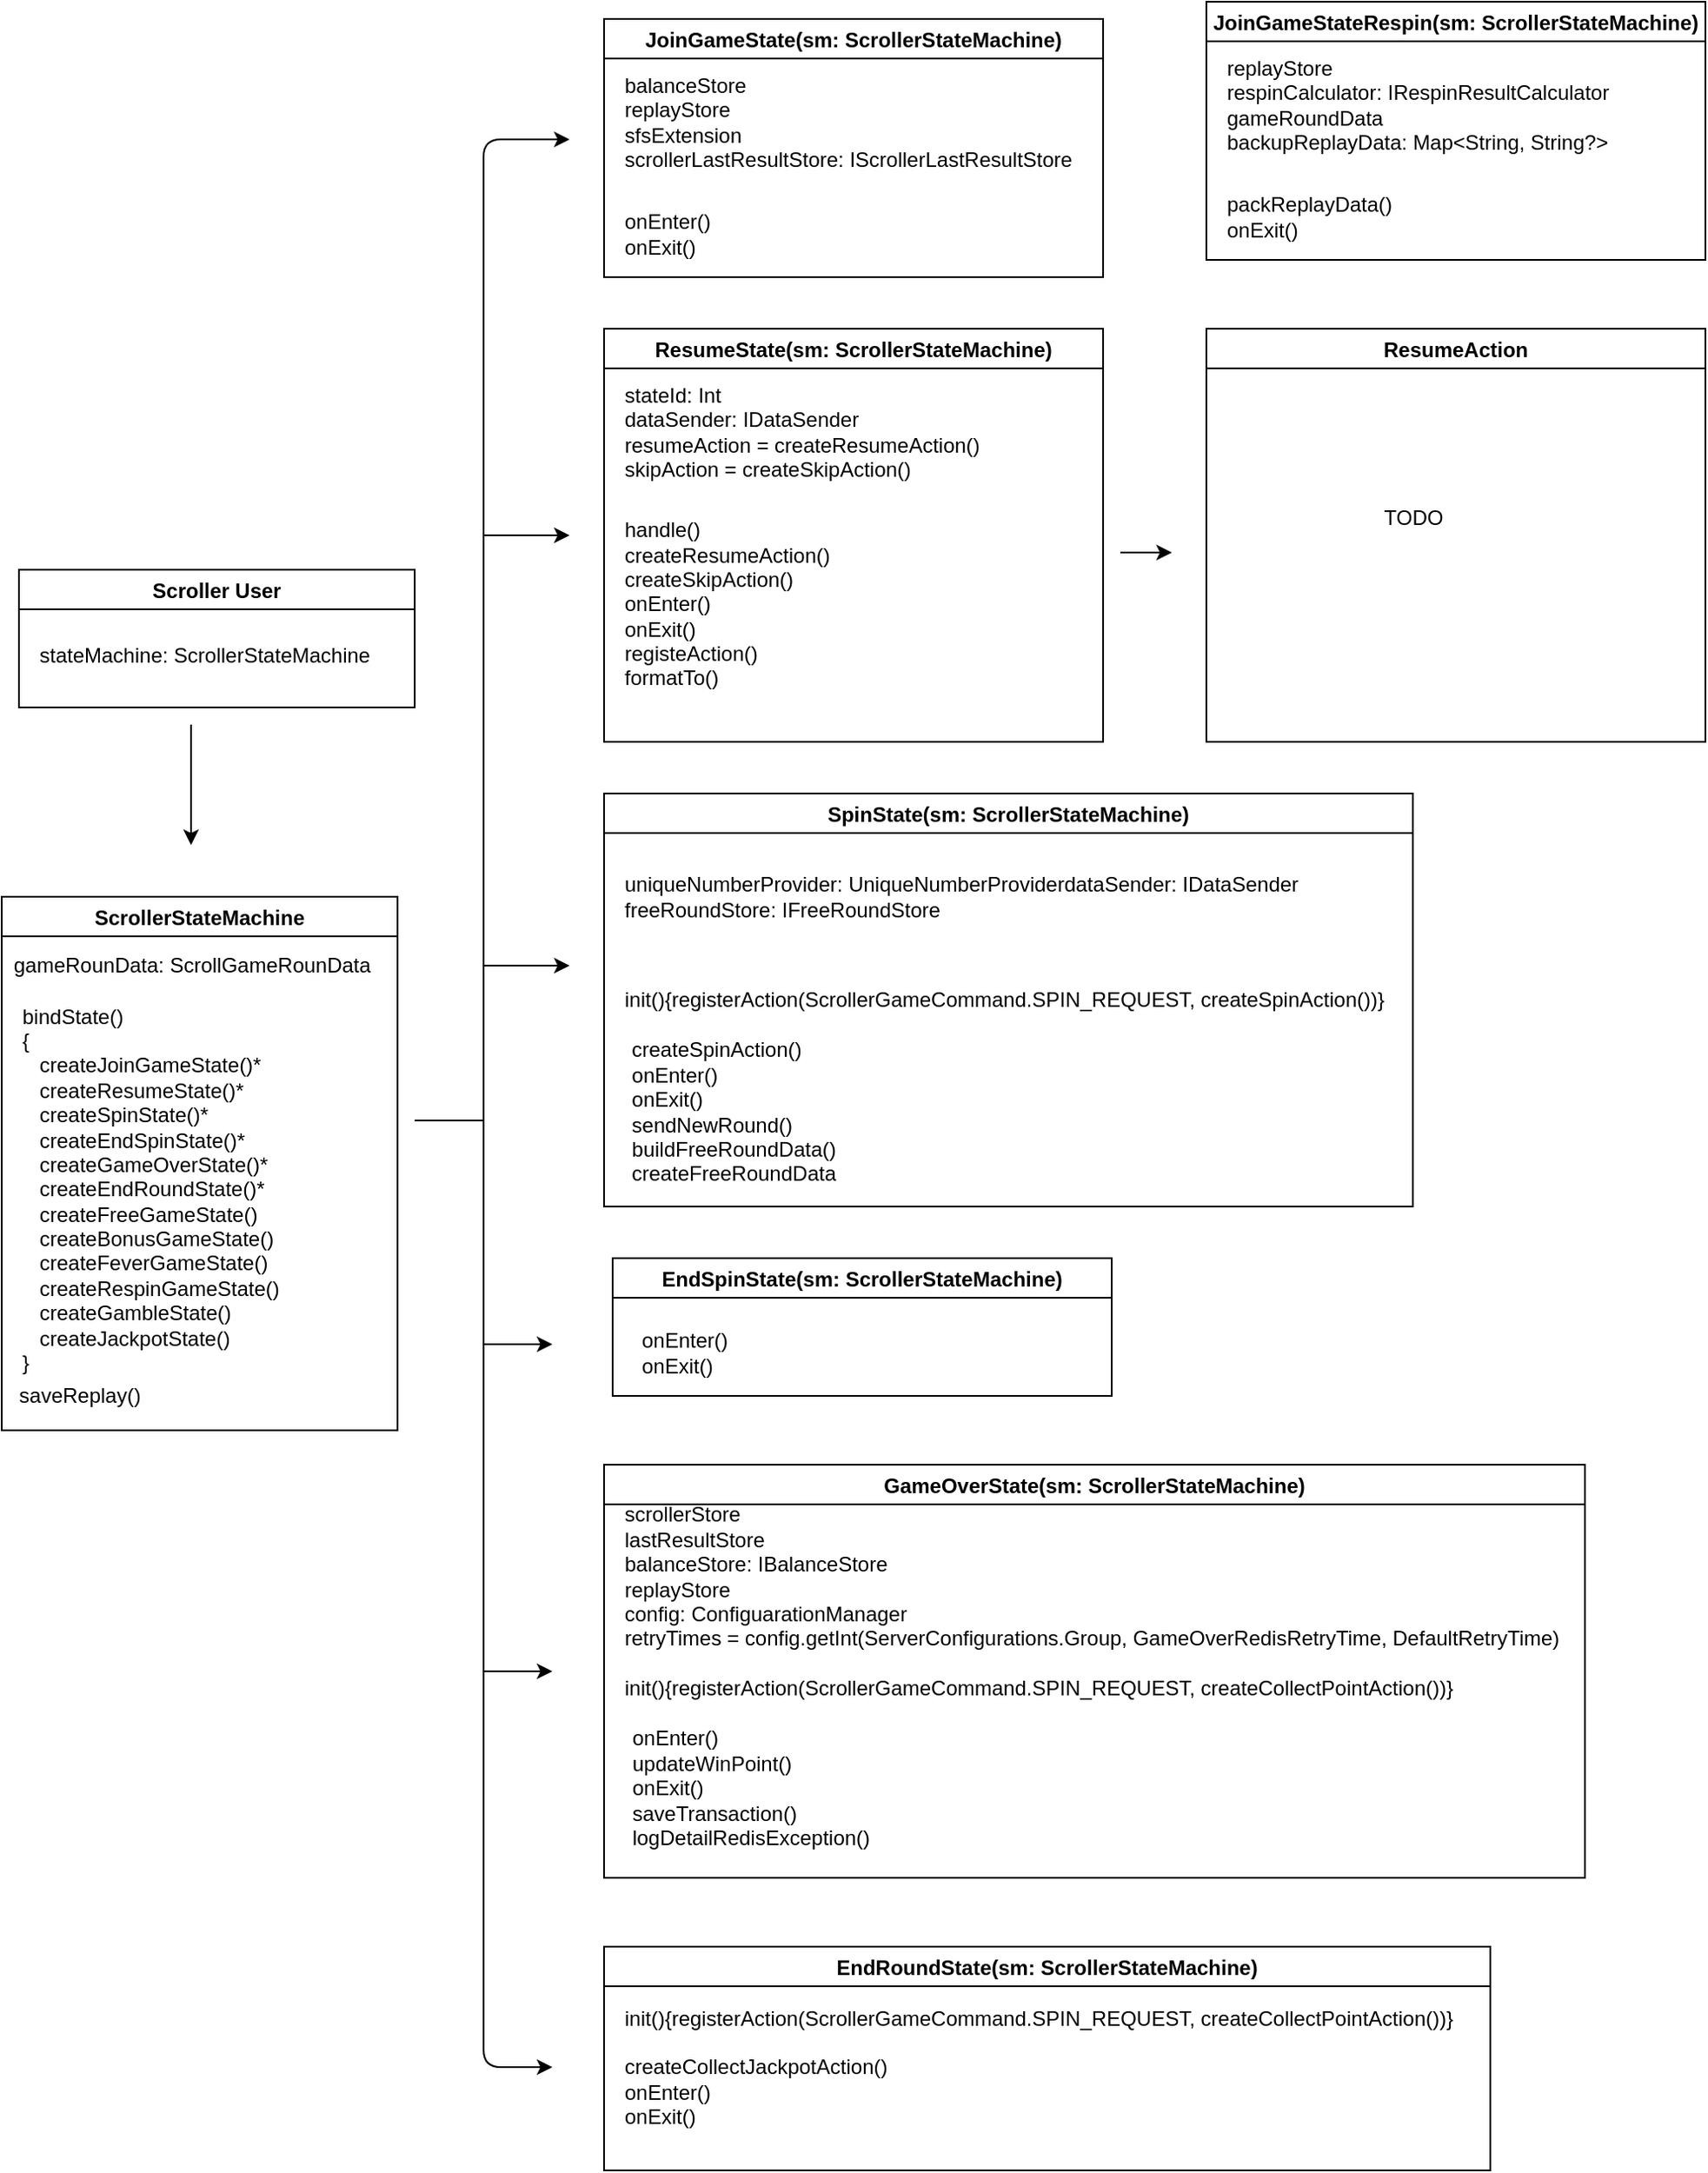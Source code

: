 <mxfile version="14.9.7" type="github">
  <diagram id="C5RBs43oDa-KdzZeNtuy" name="Page-1">
    <mxGraphModel dx="1416" dy="1921" grid="1" gridSize="10" guides="1" tooltips="1" connect="1" arrows="1" fold="1" page="1" pageScale="1" pageWidth="827" pageHeight="1169" math="0" shadow="0">
      <root>
        <mxCell id="WIyWlLk6GJQsqaUBKTNV-0" />
        <mxCell id="WIyWlLk6GJQsqaUBKTNV-1" parent="WIyWlLk6GJQsqaUBKTNV-0" />
        <mxCell id="51aDSxTkQ22pYN6QrdHl-0" value="Scroller User" style="swimlane;align=center;" parent="WIyWlLk6GJQsqaUBKTNV-1" vertex="1">
          <mxGeometry x="-320" y="-30" width="230" height="80" as="geometry" />
        </mxCell>
        <mxCell id="51aDSxTkQ22pYN6QrdHl-1" value="stateMachine: ScrollerStateMachine" style="text;html=1;align=left;verticalAlign=middle;resizable=0;points=[];autosize=1;strokeColor=none;" parent="51aDSxTkQ22pYN6QrdHl-0" vertex="1">
          <mxGeometry x="10" y="40" width="210" height="20" as="geometry" />
        </mxCell>
        <mxCell id="51aDSxTkQ22pYN6QrdHl-2" value="" style="endArrow=classic;html=1;align=left;" parent="WIyWlLk6GJQsqaUBKTNV-1" edge="1">
          <mxGeometry width="50" height="50" relative="1" as="geometry">
            <mxPoint x="-220" y="60" as="sourcePoint" />
            <mxPoint x="-220" y="130" as="targetPoint" />
            <Array as="points">
              <mxPoint x="-220" y="120" />
            </Array>
          </mxGeometry>
        </mxCell>
        <mxCell id="51aDSxTkQ22pYN6QrdHl-4" value="ScrollerStateMachine" style="swimlane;align=center;" parent="WIyWlLk6GJQsqaUBKTNV-1" vertex="1">
          <mxGeometry x="-330" y="160" width="230" height="310" as="geometry" />
        </mxCell>
        <mxCell id="51aDSxTkQ22pYN6QrdHl-6" value="gameRounData: ScrollGameRounData" style="text;html=1;align=left;verticalAlign=middle;resizable=0;points=[];autosize=1;strokeColor=none;" parent="51aDSxTkQ22pYN6QrdHl-4" vertex="1">
          <mxGeometry x="5" y="30" width="220" height="20" as="geometry" />
        </mxCell>
        <mxCell id="51aDSxTkQ22pYN6QrdHl-8" value="bindState()&lt;br&gt;{&lt;br&gt;&lt;span style=&quot;white-space: pre&quot;&gt;   createJoinGameState()*&lt;br&gt;   createResumeState()*&lt;br&gt;   createSpinState()*&lt;br&gt;   createEndSpinState()*&lt;br&gt;   createGameOverState()*&lt;br/&gt;   createEndRoundState()*&lt;br/&gt;   createFreeGameState()&lt;br/&gt;   createBonusGameState()&lt;br/&gt;   createFeverGameState()&lt;br/&gt;   createRespinGameState()&lt;br/&gt;   createGambleState()&lt;br/&gt;   createJackpotState()&lt;br&gt;&lt;/span&gt;}" style="text;html=1;align=left;verticalAlign=middle;resizable=0;points=[];autosize=1;strokeColor=none;" parent="51aDSxTkQ22pYN6QrdHl-4" vertex="1">
          <mxGeometry x="10" y="60" width="160" height="220" as="geometry" />
        </mxCell>
        <mxCell id="ZwT0vpusaRzmzd89078X-0" value="saveReplay()" style="text;html=1;align=center;verticalAlign=middle;resizable=0;points=[];autosize=1;strokeColor=none;" vertex="1" parent="51aDSxTkQ22pYN6QrdHl-4">
          <mxGeometry y="280" width="90" height="20" as="geometry" />
        </mxCell>
        <mxCell id="ZwT0vpusaRzmzd89078X-1" value="JoinGameState(sm: ScrollerStateMachine)" style="swimlane;align=center;" vertex="1" parent="WIyWlLk6GJQsqaUBKTNV-1">
          <mxGeometry x="20" y="-350" width="290" height="150" as="geometry" />
        </mxCell>
        <mxCell id="ZwT0vpusaRzmzd89078X-2" value="balanceStore&lt;br&gt;replayStore&lt;br&gt;sfsExtension&lt;br&gt;scrollerLastResultStore: IScrollerLastResultStore" style="text;html=1;align=left;verticalAlign=middle;resizable=0;points=[];autosize=1;strokeColor=none;" vertex="1" parent="ZwT0vpusaRzmzd89078X-1">
          <mxGeometry x="10" y="30" width="280" height="60" as="geometry" />
        </mxCell>
        <mxCell id="ZwT0vpusaRzmzd89078X-3" value="onEnter()&lt;br&gt;onExit()&lt;br&gt;" style="text;html=1;align=left;verticalAlign=middle;resizable=0;points=[];autosize=1;strokeColor=none;" vertex="1" parent="ZwT0vpusaRzmzd89078X-1">
          <mxGeometry x="10" y="110" width="70" height="30" as="geometry" />
        </mxCell>
        <mxCell id="ZwT0vpusaRzmzd89078X-4" value="JoinGameStateRespin(sm: ScrollerStateMachine)" style="swimlane;align=center;" vertex="1" parent="WIyWlLk6GJQsqaUBKTNV-1">
          <mxGeometry x="370" y="-360" width="290" height="150" as="geometry" />
        </mxCell>
        <mxCell id="ZwT0vpusaRzmzd89078X-5" value="replayStore&lt;br&gt;respinCalculator: IRespinResultCalculator&lt;br&gt;gameRoundData&lt;br&gt;backupReplayData: Map&amp;lt;String, String?&amp;gt;" style="text;html=1;align=left;verticalAlign=middle;resizable=0;points=[];autosize=1;strokeColor=none;" vertex="1" parent="ZwT0vpusaRzmzd89078X-4">
          <mxGeometry x="10" y="30" width="240" height="60" as="geometry" />
        </mxCell>
        <mxCell id="ZwT0vpusaRzmzd89078X-6" value="packReplayData()&lt;br&gt;onExit()" style="text;html=1;align=left;verticalAlign=middle;resizable=0;points=[];autosize=1;strokeColor=none;" vertex="1" parent="ZwT0vpusaRzmzd89078X-4">
          <mxGeometry x="10" y="110" width="110" height="30" as="geometry" />
        </mxCell>
        <mxCell id="ZwT0vpusaRzmzd89078X-7" value="ResumeState(sm: ScrollerStateMachine)" style="swimlane;align=center;" vertex="1" parent="WIyWlLk6GJQsqaUBKTNV-1">
          <mxGeometry x="20" y="-170" width="290" height="240" as="geometry" />
        </mxCell>
        <mxCell id="ZwT0vpusaRzmzd89078X-8" value="stateId: Int&lt;br&gt;dataSender: IDataSender&lt;br&gt;resumeAction = createResumeAction()&lt;br&gt;skipAction = createSkipAction()" style="text;html=1;align=left;verticalAlign=middle;resizable=0;points=[];autosize=1;strokeColor=none;" vertex="1" parent="ZwT0vpusaRzmzd89078X-7">
          <mxGeometry x="10" y="30" width="220" height="60" as="geometry" />
        </mxCell>
        <mxCell id="ZwT0vpusaRzmzd89078X-9" value="handle()&lt;br&gt;createResumeAction()&lt;br&gt;createSkipAction()&lt;br&gt;onEnter()&lt;br&gt;onExit()&lt;br&gt;registeAction()&lt;br&gt;formatTo()" style="text;html=1;align=left;verticalAlign=middle;resizable=0;points=[];autosize=1;strokeColor=none;" vertex="1" parent="ZwT0vpusaRzmzd89078X-7">
          <mxGeometry x="10" y="110" width="130" height="100" as="geometry" />
        </mxCell>
        <mxCell id="ZwT0vpusaRzmzd89078X-10" value="SpinState(sm: ScrollerStateMachine)" style="swimlane;align=center;" vertex="1" parent="WIyWlLk6GJQsqaUBKTNV-1">
          <mxGeometry x="20" y="100" width="470" height="240" as="geometry" />
        </mxCell>
        <mxCell id="ZwT0vpusaRzmzd89078X-11" value="uniqueNumberProvider: UniqueNumberProviderdataSender: IDataSender&lt;br&gt;freeRoundStore: IFreeRoundStore" style="text;html=1;align=left;verticalAlign=middle;resizable=0;points=[];autosize=1;strokeColor=none;" vertex="1" parent="ZwT0vpusaRzmzd89078X-10">
          <mxGeometry x="10" y="45" width="410" height="30" as="geometry" />
        </mxCell>
        <mxCell id="ZwT0vpusaRzmzd89078X-12" value="init(){registerAction(ScrollerGameCommand.SPIN_REQUEST, createSpinAction())}" style="text;html=1;align=left;verticalAlign=middle;resizable=0;points=[];autosize=1;strokeColor=none;" vertex="1" parent="ZwT0vpusaRzmzd89078X-10">
          <mxGeometry x="10" y="110" width="460" height="20" as="geometry" />
        </mxCell>
        <mxCell id="ZwT0vpusaRzmzd89078X-13" value="&lt;div style=&quot;text-align: left&quot;&gt;&lt;span&gt;createSpinAction()&lt;/span&gt;&lt;/div&gt;&lt;div style=&quot;text-align: left&quot;&gt;&lt;span&gt;onEnter()&lt;/span&gt;&lt;/div&gt;&lt;div style=&quot;text-align: left&quot;&gt;&lt;span&gt;onExit()&lt;/span&gt;&lt;/div&gt;&lt;div style=&quot;text-align: left&quot;&gt;&lt;span&gt;sendNewRound()&lt;/span&gt;&lt;/div&gt;&lt;div style=&quot;text-align: left&quot;&gt;&lt;span&gt;buildFreeRoundData()&lt;/span&gt;&lt;/div&gt;&lt;div style=&quot;text-align: left&quot;&gt;&lt;span&gt;createFreeRoundData&lt;/span&gt;&lt;/div&gt;" style="text;html=1;align=center;verticalAlign=middle;resizable=0;points=[];autosize=1;strokeColor=none;" vertex="1" parent="ZwT0vpusaRzmzd89078X-10">
          <mxGeometry x="10" y="140" width="130" height="90" as="geometry" />
        </mxCell>
        <mxCell id="ZwT0vpusaRzmzd89078X-14" value="EndSpinState(sm: ScrollerStateMachine)" style="swimlane;align=center;" vertex="1" parent="WIyWlLk6GJQsqaUBKTNV-1">
          <mxGeometry x="25" y="370" width="290" height="80" as="geometry" />
        </mxCell>
        <mxCell id="ZwT0vpusaRzmzd89078X-16" value="onEnter()&lt;br&gt;onExit()" style="text;html=1;align=left;verticalAlign=middle;resizable=0;points=[];autosize=1;strokeColor=none;" vertex="1" parent="ZwT0vpusaRzmzd89078X-14">
          <mxGeometry x="15" y="40" width="70" height="30" as="geometry" />
        </mxCell>
        <mxCell id="ZwT0vpusaRzmzd89078X-17" value="GameOverState(sm: ScrollerStateMachine)" style="swimlane;align=center;" vertex="1" parent="WIyWlLk6GJQsqaUBKTNV-1">
          <mxGeometry x="20" y="490" width="570" height="240" as="geometry" />
        </mxCell>
        <mxCell id="ZwT0vpusaRzmzd89078X-18" value="scrollerStore&lt;br&gt;lastResultStore&lt;br&gt;balanceStore: IBalanceStore&lt;br&gt;replayStore&lt;br&gt;config: ConfiguarationManager&lt;br&gt;retryTimes = config.getInt(ServerConfigurations.Group, GameOverRedisRetryTime, DefaultRetryTime)" style="text;html=1;align=left;verticalAlign=middle;resizable=0;points=[];autosize=1;strokeColor=none;" vertex="1" parent="ZwT0vpusaRzmzd89078X-17">
          <mxGeometry x="10" y="20" width="560" height="90" as="geometry" />
        </mxCell>
        <mxCell id="ZwT0vpusaRzmzd89078X-19" value="init(){registerAction(ScrollerGameCommand.SPIN_REQUEST, createCollectPointAction())}" style="text;html=1;align=left;verticalAlign=middle;resizable=0;points=[];autosize=1;strokeColor=none;" vertex="1" parent="ZwT0vpusaRzmzd89078X-17">
          <mxGeometry x="10" y="120" width="500" height="20" as="geometry" />
        </mxCell>
        <mxCell id="ZwT0vpusaRzmzd89078X-20" value="&lt;div style=&quot;text-align: left&quot;&gt;&lt;span&gt;onEnter()&lt;/span&gt;&lt;br&gt;&lt;/div&gt;&lt;div style=&quot;text-align: left&quot;&gt;&lt;span&gt;updateWinPoint()&lt;/span&gt;&lt;/div&gt;&lt;div style=&quot;text-align: left&quot;&gt;&lt;span&gt;onExit()&lt;/span&gt;&lt;/div&gt;&lt;div style=&quot;text-align: left&quot;&gt;&lt;span&gt;saveTransaction()&lt;/span&gt;&lt;/div&gt;&lt;div style=&quot;text-align: left&quot;&gt;&lt;span&gt;logDetailRedisException&lt;/span&gt;&lt;span&gt;()&lt;/span&gt;&lt;/div&gt;&lt;div style=&quot;text-align: left&quot;&gt;&lt;br&gt;&lt;/div&gt;" style="text;html=1;align=center;verticalAlign=middle;resizable=0;points=[];autosize=1;strokeColor=none;" vertex="1" parent="ZwT0vpusaRzmzd89078X-17">
          <mxGeometry x="10" y="150" width="150" height="90" as="geometry" />
        </mxCell>
        <mxCell id="ZwT0vpusaRzmzd89078X-21" value="EndRoundState(sm: ScrollerStateMachine)" style="swimlane;align=center;" vertex="1" parent="WIyWlLk6GJQsqaUBKTNV-1">
          <mxGeometry x="20" y="770" width="515" height="130" as="geometry" />
        </mxCell>
        <mxCell id="ZwT0vpusaRzmzd89078X-22" value="init(){registerAction(ScrollerGameCommand.SPIN_REQUEST, createCollectPointAction())}&lt;br&gt;&lt;br&gt;createCollectJackpotAction()&lt;br&gt;onEnter()&lt;br&gt;onExit()" style="text;html=1;align=left;verticalAlign=middle;resizable=0;points=[];autosize=1;strokeColor=none;" vertex="1" parent="ZwT0vpusaRzmzd89078X-21">
          <mxGeometry x="10" y="30" width="500" height="80" as="geometry" />
        </mxCell>
        <mxCell id="ZwT0vpusaRzmzd89078X-24" value="ResumeAction" style="swimlane;align=center;" vertex="1" parent="WIyWlLk6GJQsqaUBKTNV-1">
          <mxGeometry x="370" y="-170" width="290" height="240" as="geometry" />
        </mxCell>
        <mxCell id="ZwT0vpusaRzmzd89078X-29" value="TODO" style="text;html=1;align=center;verticalAlign=middle;resizable=0;points=[];autosize=1;strokeColor=none;" vertex="1" parent="WIyWlLk6GJQsqaUBKTNV-1">
          <mxGeometry x="465" y="-70" width="50" height="20" as="geometry" />
        </mxCell>
        <mxCell id="ZwT0vpusaRzmzd89078X-42" value="" style="endArrow=classic;html=1;align=left;" edge="1" parent="WIyWlLk6GJQsqaUBKTNV-1">
          <mxGeometry width="50" height="50" relative="1" as="geometry">
            <mxPoint x="-50" y="330" as="sourcePoint" />
            <mxPoint y="-280" as="targetPoint" />
            <Array as="points">
              <mxPoint x="-50" y="-280" />
            </Array>
          </mxGeometry>
        </mxCell>
        <mxCell id="ZwT0vpusaRzmzd89078X-46" value="" style="endArrow=classic;html=1;align=left;" edge="1" parent="WIyWlLk6GJQsqaUBKTNV-1">
          <mxGeometry width="50" height="50" relative="1" as="geometry">
            <mxPoint x="-50" y="-50" as="sourcePoint" />
            <mxPoint y="-50" as="targetPoint" />
          </mxGeometry>
        </mxCell>
        <mxCell id="ZwT0vpusaRzmzd89078X-47" value="" style="endArrow=classic;html=1;align=left;" edge="1" parent="WIyWlLk6GJQsqaUBKTNV-1">
          <mxGeometry width="50" height="50" relative="1" as="geometry">
            <mxPoint x="320" y="-40" as="sourcePoint" />
            <mxPoint x="350" y="-40" as="targetPoint" />
          </mxGeometry>
        </mxCell>
        <mxCell id="ZwT0vpusaRzmzd89078X-48" value="" style="endArrow=classic;html=1;align=left;" edge="1" parent="WIyWlLk6GJQsqaUBKTNV-1">
          <mxGeometry width="50" height="50" relative="1" as="geometry">
            <mxPoint x="-50" y="200" as="sourcePoint" />
            <mxPoint y="200" as="targetPoint" />
          </mxGeometry>
        </mxCell>
        <mxCell id="ZwT0vpusaRzmzd89078X-49" value="" style="endArrow=none;html=1;align=left;" edge="1" parent="WIyWlLk6GJQsqaUBKTNV-1">
          <mxGeometry width="50" height="50" relative="1" as="geometry">
            <mxPoint x="-90" y="290" as="sourcePoint" />
            <mxPoint x="-50" y="290" as="targetPoint" />
          </mxGeometry>
        </mxCell>
        <mxCell id="ZwT0vpusaRzmzd89078X-50" value="" style="endArrow=classic;html=1;align=left;" edge="1" parent="WIyWlLk6GJQsqaUBKTNV-1">
          <mxGeometry width="50" height="50" relative="1" as="geometry">
            <mxPoint x="-50" y="330" as="sourcePoint" />
            <mxPoint x="-10" y="840" as="targetPoint" />
            <Array as="points">
              <mxPoint x="-50" y="840" />
            </Array>
          </mxGeometry>
        </mxCell>
        <mxCell id="ZwT0vpusaRzmzd89078X-51" value="" style="endArrow=classic;html=1;align=left;" edge="1" parent="WIyWlLk6GJQsqaUBKTNV-1">
          <mxGeometry width="50" height="50" relative="1" as="geometry">
            <mxPoint x="-50" y="420" as="sourcePoint" />
            <mxPoint x="-10" y="420" as="targetPoint" />
          </mxGeometry>
        </mxCell>
        <mxCell id="ZwT0vpusaRzmzd89078X-52" value="" style="endArrow=classic;html=1;align=left;" edge="1" parent="WIyWlLk6GJQsqaUBKTNV-1">
          <mxGeometry width="50" height="50" relative="1" as="geometry">
            <mxPoint x="-50" y="610" as="sourcePoint" />
            <mxPoint x="-10" y="610" as="targetPoint" />
          </mxGeometry>
        </mxCell>
      </root>
    </mxGraphModel>
  </diagram>
</mxfile>
